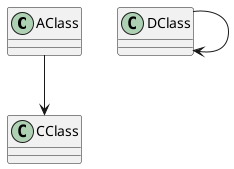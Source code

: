 @startuml

class AClass {
}

class CClass {
}

class DClass {
}

AClass --> CClass

DClass --> DClass

@enduml